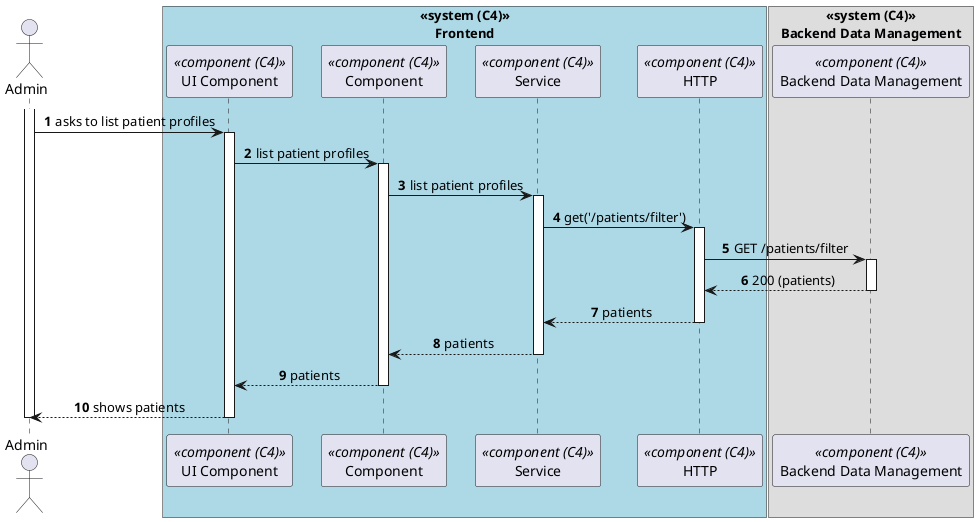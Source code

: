 @startuml process-view
autonumber
skinparam DefaultTextAlignment center
actor Admin as "Admin"
box "<<system (C4)>>\nFrontend"#LightBlue
    participant ComponentUI as "UI Component" <<component (C4)>>
    participant Component as "Component" <<component (C4)>>
    participant SRV as "Service" <<component (C4)>>
    participant HTTP as "HTTP" <<component (C4)>>
end box

box "<<system (C4)>>\nBackend Data Management"
  participant BackendDataManagement as "Backend Data Management" <<component (C4)>>
end box

activate Admin
    Admin -> ComponentUI : asks to list patient profiles
    activate ComponentUI
        ComponentUI -> Component : list patient profiles
        activate Component
            Component -> SRV : list patient profiles
            activate SRV
                SRV -> HTTP : get('/patients/filter')
                activate HTTP
                    HTTP -> BackendDataManagement : GET /patients/filter
                    activate BackendDataManagement
                        BackendDataManagement --> HTTP : 200 (patients)
                    deactivate BackendDataManagement
                    HTTP --> SRV : patients
                deactivate HTTP
                SRV --> Component : patients
            deactivate SRV
            Component --> ComponentUI : patients
        deactivate Component
    Admin <-- ComponentUI : shows patients
    deactivate ComponentUI
deactivate Admin

@enduml